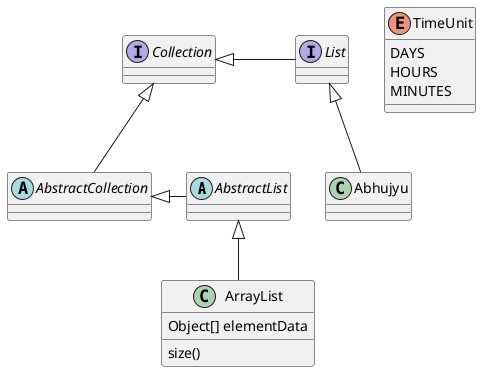 @startuml

abstract class AbstractList
abstract AbstractCollection
interface List
interface Collection

List <|-- Abhujyu
Collection <|-- AbstractCollection

Collection <|- List
AbstractCollection <|- AbstractList
AbstractList <|-- ArrayList

class ArrayList {
Object[] elementData
size()
}

enum TimeUnit {
DAYS
HOURS
MINUTES
}

@enduml